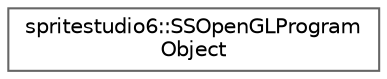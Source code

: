 digraph "Graphical Class Hierarchy"
{
 // LATEX_PDF_SIZE
  bgcolor="transparent";
  edge [fontname=Helvetica,fontsize=10,labelfontname=Helvetica,labelfontsize=10];
  node [fontname=Helvetica,fontsize=10,shape=box,height=0.2,width=0.4];
  rankdir="LR";
  Node0 [id="Node000000",label="spritestudio6::SSOpenGLProgram\lObject",height=0.2,width=0.4,color="grey40", fillcolor="white", style="filled",URL="$classspritestudio6_1_1_s_s_open_g_l_program_object.html",tooltip=" "];
}
